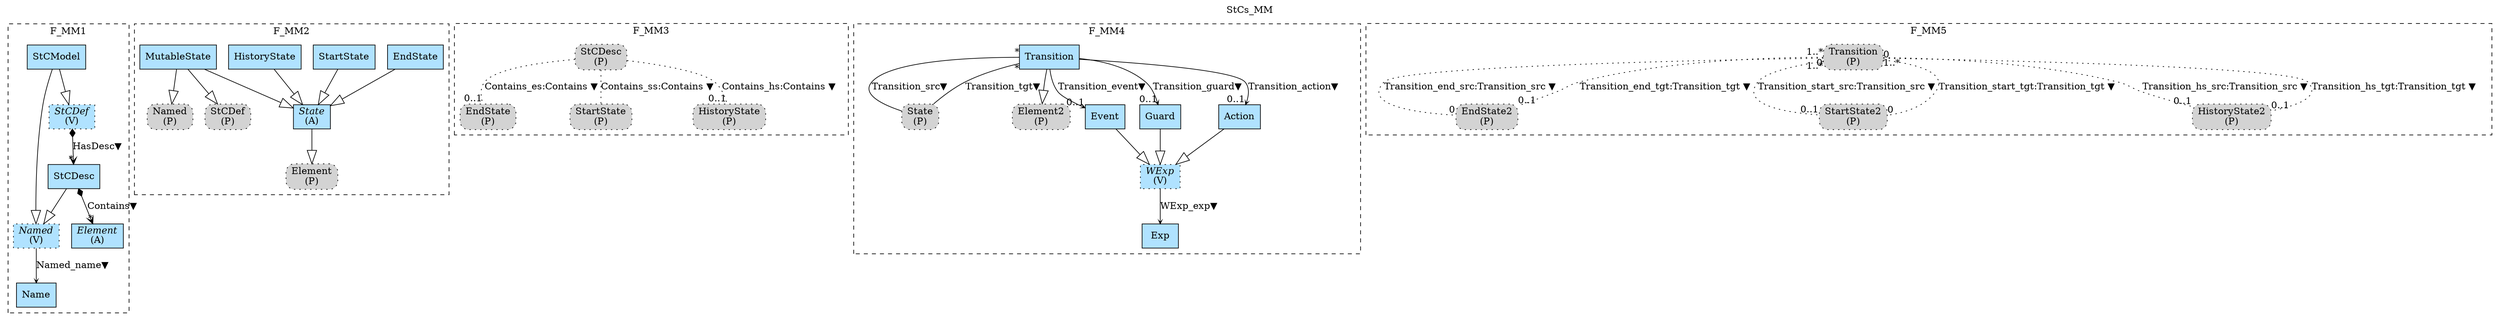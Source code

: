digraph {graph[label=StCs_MM,labelloc=tl,labelfontsize=12];
subgraph cluster_F_MM1{style=dashed;label=F_MM1;
"Element"[shape=record,fillcolor=lightskyblue1,style = filled,label=<{<I>Element</I><br/>(A)}>];
"Name"[shape=record,fillcolor=lightskyblue1,style = filled,label="Name"];
"StCDesc"[shape=record,fillcolor=lightskyblue1,style = filled,label="StCDesc"];
"Named"[shape=record,fillcolor=lightskyblue1,style ="filled,dotted",label=<{<I>Named</I><br/>(V)}>];
"StCModel"[shape=record,fillcolor=lightskyblue1,style = filled,label="StCModel"];
"StCDef"[shape=record,fillcolor=lightskyblue1,style ="filled,dotted",label=<{<I>StCDef</I><br/>(V)}>];

"StCDef"->"StCDesc"[label="HasDesc▼",arrowhead=vee,arrowtail=diamond,dir=both,headlabel="*"];
"StCDesc"->"Element"[label="Contains▼",arrowhead=vee,arrowtail=diamond,dir=both,headlabel="*"];
"Named"->"Name"[label="Named_name▼",arrowhead=vee,headlabel="",arrowsize=.5];
"StCDesc"->"Named"[arrowhead=onormal,arrowsize=2.0];
"StCModel"->"Named"[arrowhead=onormal,arrowsize=2.0];
"StCModel"->"StCDef"[arrowhead=onormal,arrowsize=2.0];

}
subgraph cluster_F_MM2{style=dashed;label=F_MM2;
"PElement"[shape=box,fillcolor=lightgray,style ="rounded,filled,dotted",label=<Element<br/>(P)>];
"EndState"[shape=record,fillcolor=lightskyblue1,style = filled,label="EndState"];
"StartState"[shape=record,fillcolor=lightskyblue1,style = filled,label="StartState"];
"HistoryState"[shape=record,fillcolor=lightskyblue1,style = filled,label="HistoryState"];
"State"[shape=record,fillcolor=lightskyblue1,style = filled,label=<{<I>State</I><br/>(A)}>];
"PNamed"[shape=box,fillcolor=lightgray,style ="rounded,filled,dotted",label=<Named<br/>(P)>];
"MutableState"[shape=record,fillcolor=lightskyblue1,style = filled,label="MutableState"];
"PStCDef"[shape=box,fillcolor=lightgray,style ="rounded,filled,dotted",label=<StCDef<br/>(P)>];

"State"->"PElement"[arrowhead=onormal,arrowsize=2.0];
"EndState"->"State"[arrowhead=onormal,arrowsize=2.0];
"StartState"->"State"[arrowhead=onormal,arrowsize=2.0];
"HistoryState"->"State"[arrowhead=onormal,arrowsize=2.0];
"MutableState"->"State"[arrowhead=onormal,arrowsize=2.0];
"MutableState"->"PNamed"[arrowhead=onormal,arrowsize=2.0];
"MutableState"->"PStCDef"[arrowhead=onormal,arrowsize=2.0];

}



subgraph cluster_F_MM3{style=dashed;label=F_MM3;
"PEndState"[shape=box,fillcolor=lightgray,style ="rounded,filled,dotted",label=<EndState<br/>(P)>];
"PStartState"[shape=box,fillcolor=lightgray,style ="rounded,filled,dotted",label=<StartState<br/>(P)>];
"PStCDesc"[shape=box,fillcolor=lightgray,style ="rounded,filled,dotted",label=<StCDesc<br/>(P)>];
"PHistoryState"[shape=box,fillcolor=lightgray,style ="rounded,filled,dotted",label=<HistoryState<br/>(P)>];

"PStCDesc"->"PEndState"[label="Contains_es:Contains ▼",dir=none,taillabel="",headlabel="0..1",style=dotted];
"PStCDesc"->"PStartState"[label="Contains_ss:Contains ▼",dir=none,taillabel="",headlabel="",style=dotted];
"PStCDesc"->"PHistoryState"[label="Contains_hs:Contains ▼",dir=none,taillabel="",headlabel="0..1",style=dotted];

}




subgraph cluster_F_MM4{style=dashed;label=F_MM4;
"PState"[shape=box,fillcolor=lightgray,style ="rounded,filled,dotted",label=<State<br/>(P)>];
"Transition"[shape=record,fillcolor=lightskyblue1,style = filled,label="Transition"];
"PElement2"[shape=box,fillcolor=lightgray,style ="rounded,filled,dotted",label=<Element2<br/>(P)>];
"Exp"[shape=record,fillcolor=lightskyblue1,style = filled,label="Exp"];
"Event"[shape=record,fillcolor=lightskyblue1,style = filled,label="Event"];
"Guard"[shape=record,fillcolor=lightskyblue1,style = filled,label="Guard"];
"Action"[shape=record,fillcolor=lightskyblue1,style = filled,label="Action"];
"WExp"[shape=record,fillcolor=lightskyblue1,style ="filled,dotted",label=<{<I>WExp</I><br/>(V)}>];

"Transition"->"PState"[label="Transition_src▼",dir=none,taillabel="*",headlabel=""];
"Transition"->"PState"[label="Transition_tgt▼",dir=none,taillabel="*",headlabel=""];
"Transition"->"Event"[label="Transition_event▼",arrowhead=vee,headlabel="0..1",arrowsize=.5];
"Transition"->"Guard"[label="Transition_guard▼",arrowhead=vee,headlabel="0..1",arrowsize=.5];
"Transition"->"Action"[label="Transition_action▼",arrowhead=vee,headlabel="0..1",arrowsize=.5];
"Transition"->"PElement2"[arrowhead=onormal,arrowsize=2.0];
"WExp"->"Exp"[label="WExp_exp▼",arrowhead=vee,headlabel="",arrowsize=.5];
"Event"->"WExp"[arrowhead=onormal,arrowsize=2.0];
"Guard"->"WExp"[arrowhead=onormal,arrowsize=2.0];
"Action"->"WExp"[arrowhead=onormal,arrowsize=2.0];

}


subgraph cluster_F_MM5{style=dashed;label=F_MM5;
"PEndState2"[shape=box,fillcolor=lightgray,style ="rounded,filled,dotted",label=<EndState2<br/>(P)>];
"PStartState2"[shape=box,fillcolor=lightgray,style ="rounded,filled,dotted",label=<StartState2<br/>(P)>];
"PTransition"[shape=box,fillcolor=lightgray,style ="rounded,filled,dotted",label=<Transition<br/>(P)>];
"PHistoryState2"[shape=box,fillcolor=lightgray,style ="rounded,filled,dotted",label=<HistoryState2<br/>(P)>];

"PTransition"->"PEndState2"[label="Transition_end_src:Transition_src ▼",dir=none,taillabel="0",headlabel="0",style=dotted];
"PTransition"->"PEndState2"[label="Transition_end_tgt:Transition_tgt ▼",dir=none,taillabel="1..*",headlabel="0..1",style=dotted];
"PTransition"->"PStartState2"[label="Transition_start_src:Transition_src ▼",dir=none,taillabel="1..*",headlabel="0..1",style=dotted];
"PTransition"->"PStartState2"[label="Transition_start_tgt:Transition_tgt ▼",dir=none,taillabel="0",headlabel="0",style=dotted];
"PTransition"->"PHistoryState2"[label="Transition_hs_src:Transition_src ▼",dir=none,taillabel="",headlabel="0..1",style=dotted];
"PTransition"->"PHistoryState2"[label="Transition_hs_tgt:Transition_tgt ▼",dir=none,taillabel="1..*",headlabel="0..1",style=dotted];

}




}